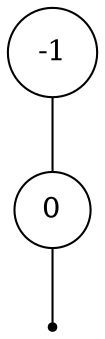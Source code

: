 digraph {
  edge [arrowhead = none, arrowtail=none];
treeimplementationSchroderTreeImpl3f2a3a5 [label="-1", shape=circle, width=0.1];
treeimplementationSchroderTreeImpl3f2a3a5 -> treeimplementationSchroderTreeImpl6fb554cc;
treeimplementationSchroderTreeImpl6fb554cc [label="0", shape=circle, width=0.1];
treeimplementationSchroderTreeImpl6fb554cc -> treeimplementationSchroderTreeImpl614c5515;
treeimplementationSchroderTreeImpl614c5515 [label="", shape=point];
}